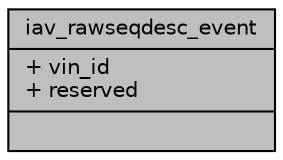 digraph "iav_rawseqdesc_event"
{
 // INTERACTIVE_SVG=YES
 // LATEX_PDF_SIZE
  bgcolor="transparent";
  edge [fontname="Helvetica",fontsize="10",labelfontname="Helvetica",labelfontsize="10"];
  node [fontname="Helvetica",fontsize="10",shape=record];
  Node1 [label="{iav_rawseqdesc_event\n|+ vin_id\l+ reserved\l|}",height=0.2,width=0.4,color="black", fillcolor="grey75", style="filled", fontcolor="black",tooltip=" "];
}
